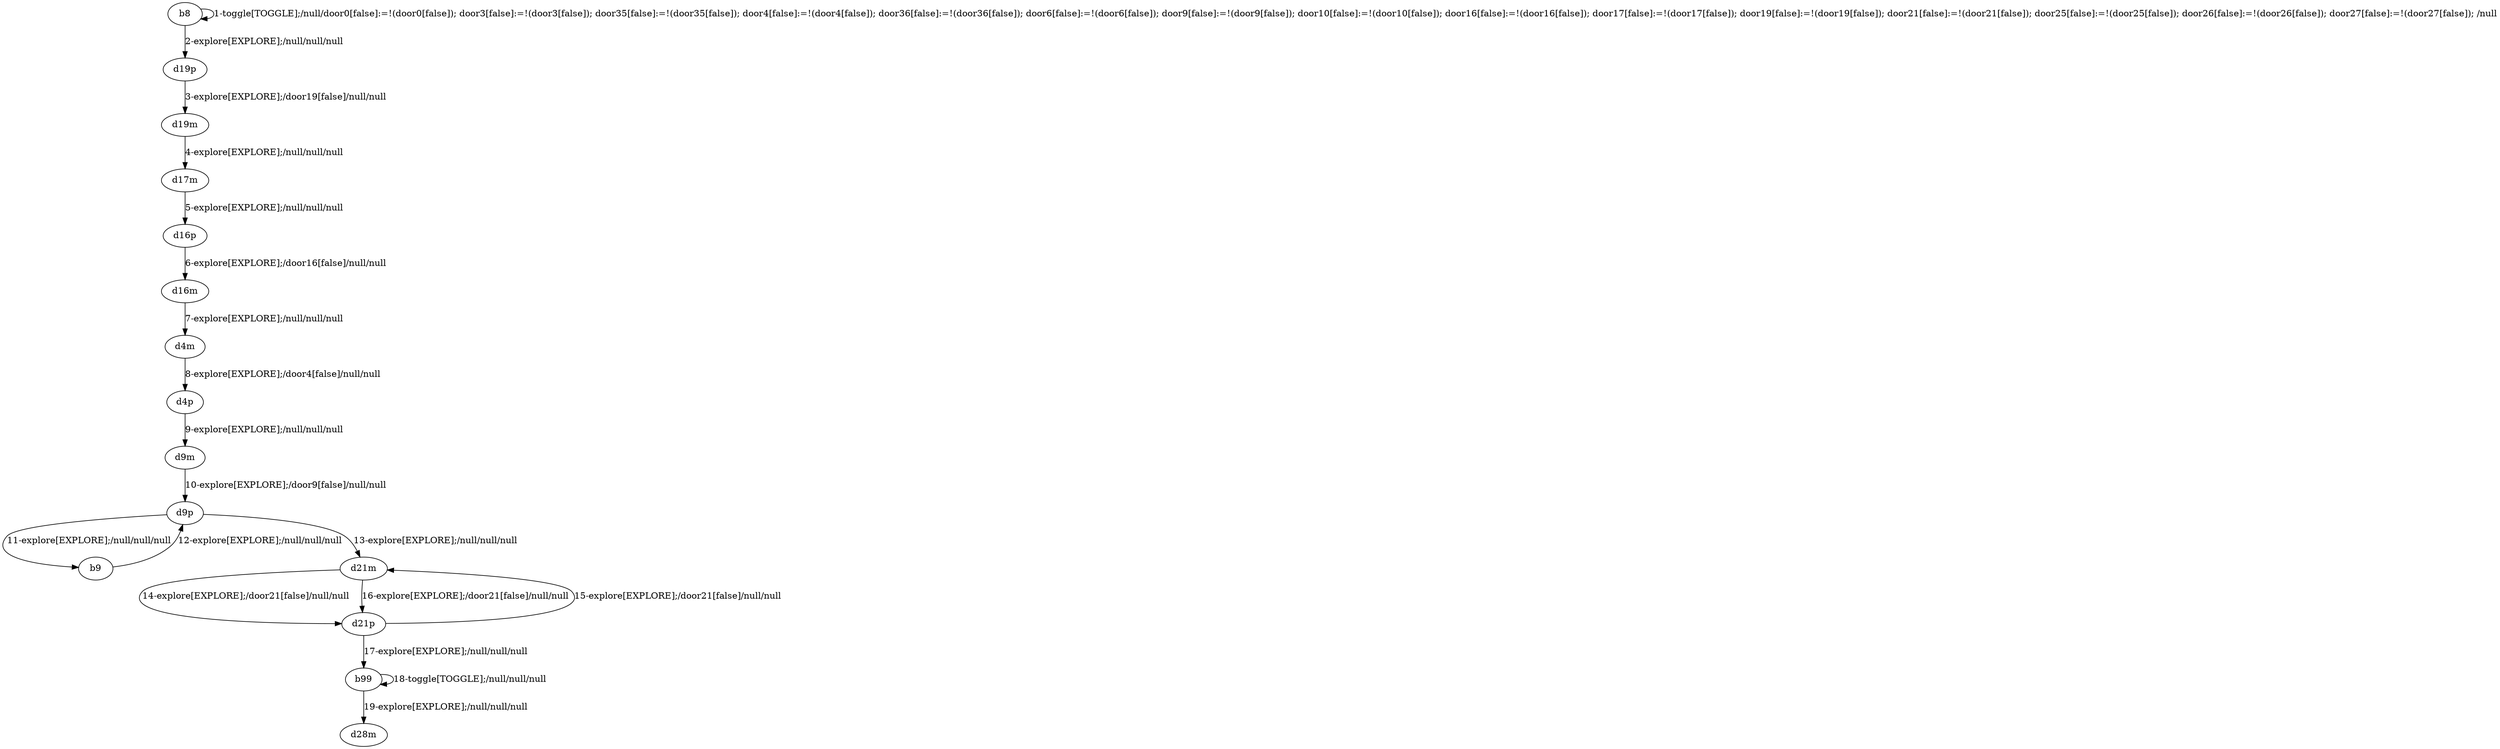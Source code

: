 # Total number of goals covered by this test: 1
# d21p --> d21m

digraph g {
"b8" -> "b8" [label = "1-toggle[TOGGLE];/null/door0[false]:=!(door0[false]); door3[false]:=!(door3[false]); door35[false]:=!(door35[false]); door4[false]:=!(door4[false]); door36[false]:=!(door36[false]); door6[false]:=!(door6[false]); door9[false]:=!(door9[false]); door10[false]:=!(door10[false]); door16[false]:=!(door16[false]); door17[false]:=!(door17[false]); door19[false]:=!(door19[false]); door21[false]:=!(door21[false]); door25[false]:=!(door25[false]); door26[false]:=!(door26[false]); door27[false]:=!(door27[false]); /null"];
"b8" -> "d19p" [label = "2-explore[EXPLORE];/null/null/null"];
"d19p" -> "d19m" [label = "3-explore[EXPLORE];/door19[false]/null/null"];
"d19m" -> "d17m" [label = "4-explore[EXPLORE];/null/null/null"];
"d17m" -> "d16p" [label = "5-explore[EXPLORE];/null/null/null"];
"d16p" -> "d16m" [label = "6-explore[EXPLORE];/door16[false]/null/null"];
"d16m" -> "d4m" [label = "7-explore[EXPLORE];/null/null/null"];
"d4m" -> "d4p" [label = "8-explore[EXPLORE];/door4[false]/null/null"];
"d4p" -> "d9m" [label = "9-explore[EXPLORE];/null/null/null"];
"d9m" -> "d9p" [label = "10-explore[EXPLORE];/door9[false]/null/null"];
"d9p" -> "b9" [label = "11-explore[EXPLORE];/null/null/null"];
"b9" -> "d9p" [label = "12-explore[EXPLORE];/null/null/null"];
"d9p" -> "d21m" [label = "13-explore[EXPLORE];/null/null/null"];
"d21m" -> "d21p" [label = "14-explore[EXPLORE];/door21[false]/null/null"];
"d21p" -> "d21m" [label = "15-explore[EXPLORE];/door21[false]/null/null"];
"d21m" -> "d21p" [label = "16-explore[EXPLORE];/door21[false]/null/null"];
"d21p" -> "b99" [label = "17-explore[EXPLORE];/null/null/null"];
"b99" -> "b99" [label = "18-toggle[TOGGLE];/null/null/null"];
"b99" -> "d28m" [label = "19-explore[EXPLORE];/null/null/null"];
}
